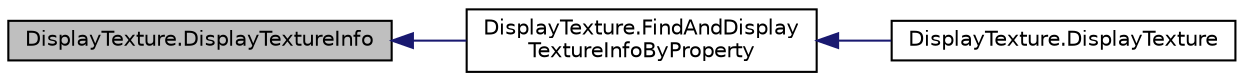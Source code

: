 digraph "DisplayTexture.DisplayTextureInfo"
{
  edge [fontname="Helvetica",fontsize="10",labelfontname="Helvetica",labelfontsize="10"];
  node [fontname="Helvetica",fontsize="10",shape=record];
  rankdir="LR";
  Node13 [label="DisplayTexture.DisplayTextureInfo",height=0.2,width=0.4,color="black", fillcolor="grey75", style="filled", fontcolor="black"];
  Node13 -> Node14 [dir="back",color="midnightblue",fontsize="10",style="solid"];
  Node14 [label="DisplayTexture.FindAndDisplay\lTextureInfoByProperty",height=0.2,width=0.4,color="black", fillcolor="white", style="filled",URL="$namespace_display_texture.html#a14a510f441689b07a9c7582ca3f77b05"];
  Node14 -> Node15 [dir="back",color="midnightblue",fontsize="10",style="solid"];
  Node15 [label="DisplayTexture.DisplayTexture",height=0.2,width=0.4,color="black", fillcolor="white", style="filled",URL="$namespace_display_texture.html#a196d9378478944c20fc1a6b74f2ffb95"];
}
